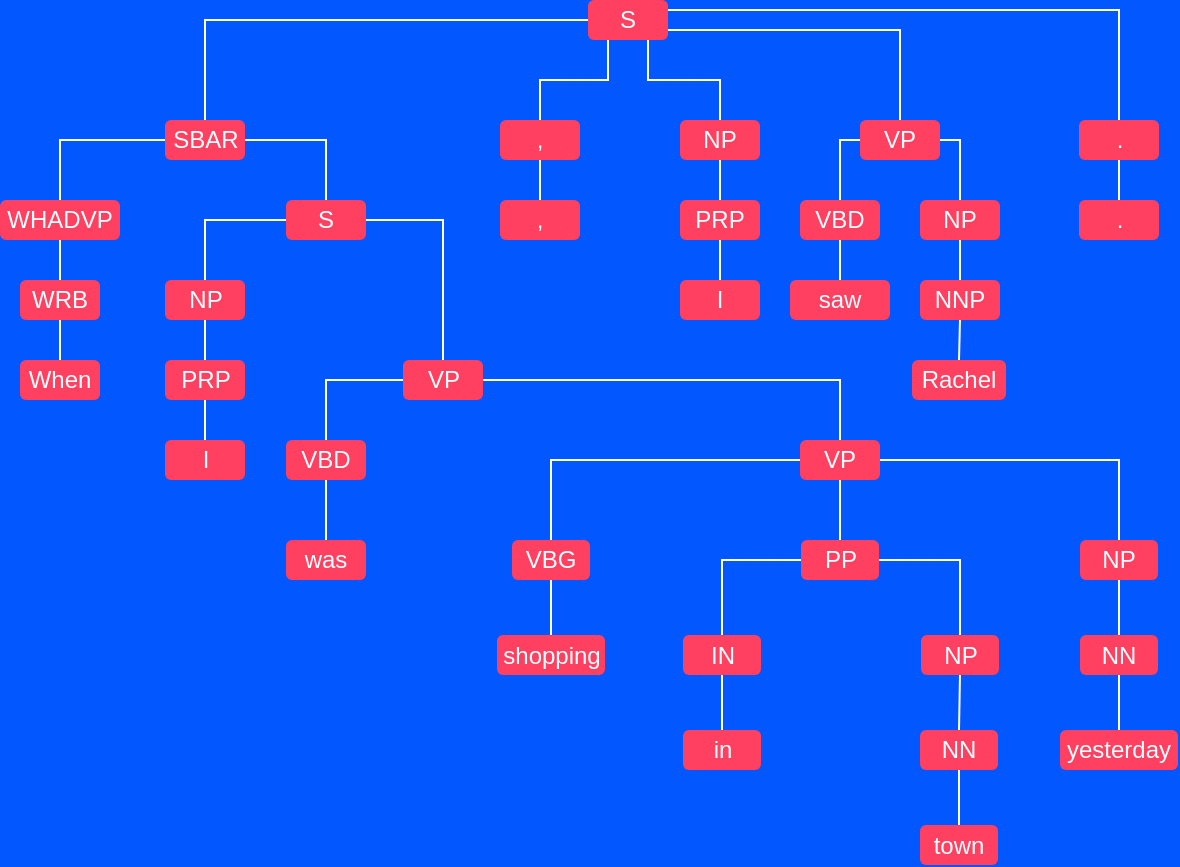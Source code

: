 <mxfile version="12.2.6" type="device" pages="1"><diagram id="y1CanreuWjRoeo5zHI3Q" name="Page-1"><mxGraphModel dx="416" dy="772" grid="0" gridSize="10" guides="1" tooltips="1" connect="1" arrows="1" fold="1" page="1" pageScale="1" pageWidth="827" pageHeight="1169" background="#0357FF" math="0" shadow="0"><root><mxCell id="0"/><mxCell id="1" parent="0"/><mxCell id="8iZlx7jQOE2jGLIJLTD4-42" style="edgeStyle=orthogonalEdgeStyle;rounded=0;orthogonalLoop=1;jettySize=auto;html=1;exitX=0;exitY=0.5;exitDx=0;exitDy=0;entryX=0.5;entryY=0;entryDx=0;entryDy=0;endArrow=none;endFill=0;fillColor=#FFFFFF;strokeColor=#FFFFFF;" parent="1" source="8iZlx7jQOE2jGLIJLTD4-1" target="8iZlx7jQOE2jGLIJLTD4-2" edge="1"><mxGeometry relative="1" as="geometry"/></mxCell><mxCell id="8iZlx7jQOE2jGLIJLTD4-45" style="edgeStyle=orthogonalEdgeStyle;rounded=0;orthogonalLoop=1;jettySize=auto;html=1;exitX=1;exitY=0.75;exitDx=0;exitDy=0;entryX=0.5;entryY=0;entryDx=0;entryDy=0;endArrow=none;endFill=0;strokeColor=#FFFFFF;" parent="1" source="8iZlx7jQOE2jGLIJLTD4-1" target="8iZlx7jQOE2jGLIJLTD4-5" edge="1"><mxGeometry relative="1" as="geometry"><Array as="points"><mxPoint x="580" y="55"/></Array></mxGeometry></mxCell><mxCell id="8iZlx7jQOE2jGLIJLTD4-48" style="edgeStyle=orthogonalEdgeStyle;rounded=0;orthogonalLoop=1;jettySize=auto;html=1;exitX=0.25;exitY=1;exitDx=0;exitDy=0;entryX=0.5;entryY=0;entryDx=0;entryDy=0;endArrow=none;endFill=0;strokeColor=#FFFFFF;" parent="1" source="8iZlx7jQOE2jGLIJLTD4-1" target="8iZlx7jQOE2jGLIJLTD4-3" edge="1"><mxGeometry relative="1" as="geometry"/></mxCell><mxCell id="8iZlx7jQOE2jGLIJLTD4-49" style="edgeStyle=orthogonalEdgeStyle;rounded=0;orthogonalLoop=1;jettySize=auto;html=1;exitX=0.75;exitY=1;exitDx=0;exitDy=0;entryX=0.5;entryY=0;entryDx=0;entryDy=0;endArrow=none;endFill=0;strokeColor=#FFFFFF;" parent="1" source="8iZlx7jQOE2jGLIJLTD4-1" target="8iZlx7jQOE2jGLIJLTD4-4" edge="1"><mxGeometry relative="1" as="geometry"/></mxCell><mxCell id="8iZlx7jQOE2jGLIJLTD4-57" style="edgeStyle=orthogonalEdgeStyle;rounded=0;orthogonalLoop=1;jettySize=auto;html=1;exitX=1;exitY=0.25;exitDx=0;exitDy=0;entryX=0.5;entryY=0;entryDx=0;entryDy=0;endArrow=none;endFill=0;strokeColor=#FFFFFF;" parent="1" source="8iZlx7jQOE2jGLIJLTD4-1" target="8iZlx7jQOE2jGLIJLTD4-6" edge="1"><mxGeometry relative="1" as="geometry"/></mxCell><mxCell id="8iZlx7jQOE2jGLIJLTD4-1" value="&lt;font color=&quot;#ffffff&quot;&gt;S&lt;/font&gt;" style="text;html=1;strokeColor=none;fillColor=#FF4061;align=center;verticalAlign=middle;whiteSpace=wrap;rounded=1;glass=0;" parent="1" vertex="1"><mxGeometry x="424" y="40" width="40" height="20" as="geometry"/></mxCell><mxCell id="8iZlx7jQOE2jGLIJLTD4-52" style="edgeStyle=orthogonalEdgeStyle;rounded=0;orthogonalLoop=1;jettySize=auto;html=1;exitX=0;exitY=0.5;exitDx=0;exitDy=0;entryX=0.5;entryY=0;entryDx=0;entryDy=0;endArrow=none;endFill=0;strokeColor=#FFFFFF;" parent="1" source="8iZlx7jQOE2jGLIJLTD4-2" target="8iZlx7jQOE2jGLIJLTD4-7" edge="1"><mxGeometry relative="1" as="geometry"/></mxCell><mxCell id="UQuqalj1MOi_4Uw2pC4b-9" style="edgeStyle=orthogonalEdgeStyle;rounded=0;orthogonalLoop=1;jettySize=auto;html=1;exitX=1;exitY=0.5;exitDx=0;exitDy=0;entryX=0.5;entryY=0;entryDx=0;entryDy=0;strokeColor=#FFFFFF;endArrow=none;endFill=0;" edge="1" parent="1" source="8iZlx7jQOE2jGLIJLTD4-2" target="8iZlx7jQOE2jGLIJLTD4-10"><mxGeometry relative="1" as="geometry"/></mxCell><mxCell id="8iZlx7jQOE2jGLIJLTD4-2" value="&lt;font color=&quot;#ffffff&quot;&gt;SBAR&lt;/font&gt;" style="text;html=1;strokeColor=none;fillColor=#FF4061;align=center;verticalAlign=middle;whiteSpace=wrap;rounded=1;glass=0;" parent="1" vertex="1"><mxGeometry x="212.5" y="100" width="40" height="20" as="geometry"/></mxCell><mxCell id="8iZlx7jQOE2jGLIJLTD4-53" style="edgeStyle=orthogonalEdgeStyle;rounded=0;orthogonalLoop=1;jettySize=auto;html=1;exitX=0.5;exitY=1;exitDx=0;exitDy=0;entryX=0.5;entryY=0;entryDx=0;entryDy=0;endArrow=none;endFill=0;strokeColor=#FFFFFF;" parent="1" source="8iZlx7jQOE2jGLIJLTD4-3" target="8iZlx7jQOE2jGLIJLTD4-20" edge="1"><mxGeometry relative="1" as="geometry"/></mxCell><mxCell id="8iZlx7jQOE2jGLIJLTD4-3" value="&lt;font color=&quot;#ffffff&quot;&gt;,&lt;/font&gt;" style="text;html=1;strokeColor=none;fillColor=#FF4061;align=center;verticalAlign=middle;whiteSpace=wrap;rounded=1;glass=0;" parent="1" vertex="1"><mxGeometry x="380" y="100" width="40" height="20" as="geometry"/></mxCell><mxCell id="8iZlx7jQOE2jGLIJLTD4-54" style="edgeStyle=orthogonalEdgeStyle;rounded=0;orthogonalLoop=1;jettySize=auto;html=1;exitX=0.5;exitY=1;exitDx=0;exitDy=0;entryX=0.5;entryY=0;entryDx=0;entryDy=0;endArrow=none;endFill=0;strokeColor=#FFFFFF;" parent="1" source="8iZlx7jQOE2jGLIJLTD4-4" target="8iZlx7jQOE2jGLIJLTD4-21" edge="1"><mxGeometry relative="1" as="geometry"/></mxCell><mxCell id="8iZlx7jQOE2jGLIJLTD4-4" value="&lt;font color=&quot;#ffffff&quot;&gt;NP&lt;/font&gt;" style="text;html=1;strokeColor=none;fillColor=#FF4061;align=center;verticalAlign=middle;whiteSpace=wrap;rounded=1;glass=0;" parent="1" vertex="1"><mxGeometry x="470" y="100" width="40" height="20" as="geometry"/></mxCell><mxCell id="UQuqalj1MOi_4Uw2pC4b-14" style="edgeStyle=orthogonalEdgeStyle;rounded=0;orthogonalLoop=1;jettySize=auto;html=1;exitX=1;exitY=0.5;exitDx=0;exitDy=0;entryX=0.5;entryY=0;entryDx=0;entryDy=0;endArrow=none;endFill=0;strokeColor=#FFFFFF;fillColor=#FFFFFF;" edge="1" parent="1" source="8iZlx7jQOE2jGLIJLTD4-5" target="8iZlx7jQOE2jGLIJLTD4-24"><mxGeometry relative="1" as="geometry"/></mxCell><mxCell id="8iZlx7jQOE2jGLIJLTD4-5" value="&lt;font color=&quot;#ffffff&quot;&gt;VP&lt;/font&gt;" style="text;html=1;strokeColor=none;fillColor=#FF4061;align=center;verticalAlign=middle;whiteSpace=wrap;rounded=1;glass=0;" parent="1" vertex="1"><mxGeometry x="560" y="100" width="40" height="20" as="geometry"/></mxCell><mxCell id="8iZlx7jQOE2jGLIJLTD4-59" style="edgeStyle=orthogonalEdgeStyle;rounded=0;orthogonalLoop=1;jettySize=auto;html=1;exitX=0.5;exitY=1;exitDx=0;exitDy=0;entryX=0.5;entryY=0;entryDx=0;entryDy=0;endArrow=none;endFill=0;strokeColor=#FFFFFF;" parent="1" source="8iZlx7jQOE2jGLIJLTD4-6" target="8iZlx7jQOE2jGLIJLTD4-58" edge="1"><mxGeometry relative="1" as="geometry"/></mxCell><mxCell id="8iZlx7jQOE2jGLIJLTD4-6" value="&lt;font color=&quot;#ffffff&quot;&gt;.&lt;/font&gt;" style="text;html=1;strokeColor=none;fillColor=#FF4061;align=center;verticalAlign=middle;whiteSpace=wrap;rounded=1;glass=0;" parent="1" vertex="1"><mxGeometry x="669.5" y="100" width="40" height="20" as="geometry"/></mxCell><mxCell id="UQuqalj1MOi_4Uw2pC4b-5" style="edgeStyle=orthogonalEdgeStyle;rounded=0;orthogonalLoop=1;jettySize=auto;html=1;exitX=0.5;exitY=1;exitDx=0;exitDy=0;entryX=0.5;entryY=0;entryDx=0;entryDy=0;strokeColor=#FFFFFF;fillColor=#FFFFFF;endArrow=none;endFill=0;" edge="1" parent="1" source="8iZlx7jQOE2jGLIJLTD4-7" target="8iZlx7jQOE2jGLIJLTD4-8"><mxGeometry relative="1" as="geometry"/></mxCell><mxCell id="8iZlx7jQOE2jGLIJLTD4-7" value="&lt;font color=&quot;#ffffff&quot;&gt;WHADVP&lt;/font&gt;" style="text;html=1;strokeColor=none;fillColor=#FF4061;align=center;verticalAlign=middle;whiteSpace=wrap;rounded=1;glass=0;" parent="1" vertex="1"><mxGeometry x="130" y="140" width="60" height="20" as="geometry"/></mxCell><mxCell id="8iZlx7jQOE2jGLIJLTD4-63" style="edgeStyle=orthogonalEdgeStyle;rounded=0;orthogonalLoop=1;jettySize=auto;html=1;exitX=0.5;exitY=1;exitDx=0;exitDy=0;entryX=0.5;entryY=0;entryDx=0;entryDy=0;endArrow=none;endFill=0;strokeColor=#FFFFFF;" parent="1" source="8iZlx7jQOE2jGLIJLTD4-8" target="8iZlx7jQOE2jGLIJLTD4-17" edge="1"><mxGeometry relative="1" as="geometry"/></mxCell><mxCell id="8iZlx7jQOE2jGLIJLTD4-8" value="&lt;font color=&quot;#ffffff&quot;&gt;WRB&lt;/font&gt;" style="text;html=1;strokeColor=none;fillColor=#FF4061;align=center;verticalAlign=middle;whiteSpace=wrap;rounded=1;" parent="1" vertex="1"><mxGeometry x="140" y="180" width="40" height="20" as="geometry"/></mxCell><mxCell id="8iZlx7jQOE2jGLIJLTD4-65" style="edgeStyle=orthogonalEdgeStyle;rounded=0;orthogonalLoop=1;jettySize=auto;html=1;exitX=0.5;exitY=1;exitDx=0;exitDy=0;entryX=0.5;entryY=0;entryDx=0;entryDy=0;endArrow=none;endFill=0;strokeColor=#FFFFFF;" parent="1" source="8iZlx7jQOE2jGLIJLTD4-9" target="8iZlx7jQOE2jGLIJLTD4-12" edge="1"><mxGeometry relative="1" as="geometry"/></mxCell><mxCell id="8iZlx7jQOE2jGLIJLTD4-9" value="&lt;font color=&quot;#ffffff&quot;&gt;NP&lt;/font&gt;" style="text;html=1;strokeColor=none;fillColor=#FF4061;align=center;verticalAlign=middle;whiteSpace=wrap;rounded=1;glass=0;" parent="1" vertex="1"><mxGeometry x="212.5" y="180" width="40" height="20" as="geometry"/></mxCell><mxCell id="UQuqalj1MOi_4Uw2pC4b-57" style="edgeStyle=orthogonalEdgeStyle;rounded=0;orthogonalLoop=1;jettySize=auto;html=1;exitX=0;exitY=0.5;exitDx=0;exitDy=0;entryX=0.5;entryY=0;entryDx=0;entryDy=0;endArrow=none;endFill=0;strokeColor=#FFFFFF;fillColor=#FFFFFF;" edge="1" parent="1" source="8iZlx7jQOE2jGLIJLTD4-10" target="8iZlx7jQOE2jGLIJLTD4-9"><mxGeometry relative="1" as="geometry"/></mxCell><mxCell id="UQuqalj1MOi_4Uw2pC4b-58" style="edgeStyle=orthogonalEdgeStyle;rounded=0;orthogonalLoop=1;jettySize=auto;html=1;exitX=1;exitY=0.5;exitDx=0;exitDy=0;entryX=0.5;entryY=0;entryDx=0;entryDy=0;endArrow=none;endFill=0;strokeColor=#FFFFFF;fillColor=#FFFFFF;" edge="1" parent="1" source="8iZlx7jQOE2jGLIJLTD4-10" target="8iZlx7jQOE2jGLIJLTD4-18"><mxGeometry relative="1" as="geometry"/></mxCell><mxCell id="8iZlx7jQOE2jGLIJLTD4-10" value="&lt;font color=&quot;#ffffff&quot;&gt;S&lt;/font&gt;" style="text;html=1;strokeColor=none;fillColor=#FF4061;align=center;verticalAlign=middle;whiteSpace=wrap;rounded=1;glass=0;" parent="1" vertex="1"><mxGeometry x="273" y="140" width="40" height="20" as="geometry"/></mxCell><mxCell id="8iZlx7jQOE2jGLIJLTD4-68" style="edgeStyle=orthogonalEdgeStyle;rounded=0;orthogonalLoop=1;jettySize=auto;html=1;exitX=0.5;exitY=1;exitDx=0;exitDy=0;entryX=0.5;entryY=0;entryDx=0;entryDy=0;endArrow=none;endFill=0;strokeColor=#FFFFFF;" parent="1" source="8iZlx7jQOE2jGLIJLTD4-12" target="8iZlx7jQOE2jGLIJLTD4-15" edge="1"><mxGeometry relative="1" as="geometry"/></mxCell><mxCell id="8iZlx7jQOE2jGLIJLTD4-12" value="&lt;font color=&quot;#ffffff&quot;&gt;PRP&lt;/font&gt;" style="text;html=1;strokeColor=none;fillColor=#FF4061;align=center;verticalAlign=middle;whiteSpace=wrap;rounded=1;glass=0;" parent="1" vertex="1"><mxGeometry x="212.5" y="220" width="40" height="20" as="geometry"/></mxCell><mxCell id="8iZlx7jQOE2jGLIJLTD4-15" value="&lt;font color=&quot;#ffffff&quot;&gt;I&lt;/font&gt;" style="text;html=1;strokeColor=none;fillColor=#FF4061;align=center;verticalAlign=middle;whiteSpace=wrap;rounded=1;fontColor=#333333;glass=0;" parent="1" vertex="1"><mxGeometry x="212.5" y="260" width="40" height="20" as="geometry"/></mxCell><mxCell id="8iZlx7jQOE2jGLIJLTD4-17" value="&lt;font color=&quot;#ffffff&quot;&gt;When&lt;/font&gt;" style="text;html=1;strokeColor=none;fillColor=#FF4061;align=center;verticalAlign=middle;whiteSpace=wrap;rounded=1;fontColor=#333333;glass=0;" parent="1" vertex="1"><mxGeometry x="140" y="220" width="40" height="20" as="geometry"/></mxCell><mxCell id="UQuqalj1MOi_4Uw2pC4b-16" style="edgeStyle=orthogonalEdgeStyle;rounded=0;orthogonalLoop=1;jettySize=auto;html=1;exitX=1;exitY=0.5;exitDx=0;exitDy=0;entryX=0.5;entryY=0;entryDx=0;entryDy=0;endArrow=none;endFill=0;strokeColor=#FFFFFF;fillColor=#FFFFFF;" edge="1" parent="1" source="8iZlx7jQOE2jGLIJLTD4-18" target="UQuqalj1MOi_4Uw2pC4b-15"><mxGeometry relative="1" as="geometry"><Array as="points"><mxPoint x="550" y="230"/></Array></mxGeometry></mxCell><mxCell id="UQuqalj1MOi_4Uw2pC4b-59" style="edgeStyle=orthogonalEdgeStyle;rounded=0;orthogonalLoop=1;jettySize=auto;html=1;exitX=0;exitY=0.5;exitDx=0;exitDy=0;entryX=0.5;entryY=0;entryDx=0;entryDy=0;endArrow=none;endFill=0;strokeColor=#FFFFFF;fillColor=#FFFFFF;" edge="1" parent="1" source="8iZlx7jQOE2jGLIJLTD4-18" target="8iZlx7jQOE2jGLIJLTD4-19"><mxGeometry relative="1" as="geometry"/></mxCell><mxCell id="8iZlx7jQOE2jGLIJLTD4-18" value="&lt;font color=&quot;#ffffff&quot;&gt;VP&lt;/font&gt;" style="text;html=1;strokeColor=none;fillColor=#FF4061;align=center;verticalAlign=middle;whiteSpace=wrap;rounded=1;glass=0;" parent="1" vertex="1"><mxGeometry x="331.5" y="220" width="40" height="20" as="geometry"/></mxCell><mxCell id="UQuqalj1MOi_4Uw2pC4b-12" style="edgeStyle=orthogonalEdgeStyle;rounded=0;orthogonalLoop=1;jettySize=auto;html=1;exitX=0.5;exitY=1;exitDx=0;exitDy=0;entryX=0.5;entryY=0;entryDx=0;entryDy=0;endArrow=none;endFill=0;strokeColor=#FFFFFF;fillColor=#FFFFFF;" edge="1" parent="1" source="8iZlx7jQOE2jGLIJLTD4-19" target="UQuqalj1MOi_4Uw2pC4b-11"><mxGeometry relative="1" as="geometry"/></mxCell><mxCell id="8iZlx7jQOE2jGLIJLTD4-19" value="&lt;font color=&quot;#ffffff&quot;&gt;VBD&lt;/font&gt;" style="text;html=1;strokeColor=none;fillColor=#FF4061;align=center;verticalAlign=middle;whiteSpace=wrap;rounded=1;fontColor=#333333;glass=0;" parent="1" vertex="1"><mxGeometry x="273" y="260" width="40" height="20" as="geometry"/></mxCell><mxCell id="8iZlx7jQOE2jGLIJLTD4-20" value="&lt;font color=&quot;#ffffff&quot;&gt;,&lt;/font&gt;" style="text;html=1;align=center;verticalAlign=middle;whiteSpace=wrap;rounded=1;fillColor=#FF4061;strokeColor=none;fontColor=#333333;glass=0;" parent="1" vertex="1"><mxGeometry x="380" y="140" width="40" height="20" as="geometry"/></mxCell><mxCell id="8iZlx7jQOE2jGLIJLTD4-72" style="edgeStyle=orthogonalEdgeStyle;rounded=0;orthogonalLoop=1;jettySize=auto;html=1;exitX=0.5;exitY=1;exitDx=0;exitDy=0;entryX=0.5;entryY=0;entryDx=0;entryDy=0;endArrow=none;endFill=0;strokeColor=#FFFFFF;" parent="1" source="8iZlx7jQOE2jGLIJLTD4-21" target="8iZlx7jQOE2jGLIJLTD4-22" edge="1"><mxGeometry relative="1" as="geometry"/></mxCell><mxCell id="8iZlx7jQOE2jGLIJLTD4-21" value="&lt;font color=&quot;#ffffff&quot;&gt;PRP&lt;/font&gt;" style="text;html=1;strokeColor=none;fillColor=#FF4061;align=center;verticalAlign=middle;whiteSpace=wrap;rounded=1;glass=0;" parent="1" vertex="1"><mxGeometry x="470" y="140" width="40" height="20" as="geometry"/></mxCell><mxCell id="8iZlx7jQOE2jGLIJLTD4-22" value="&lt;font color=&quot;#ffffff&quot;&gt;I&lt;/font&gt;" style="text;html=1;strokeColor=none;fillColor=#FF4061;align=center;verticalAlign=middle;whiteSpace=wrap;rounded=1;fontColor=#333333;glass=0;" parent="1" vertex="1"><mxGeometry x="470" y="180" width="40" height="20" as="geometry"/></mxCell><mxCell id="8iZlx7jQOE2jGLIJLTD4-73" style="edgeStyle=orthogonalEdgeStyle;rounded=0;orthogonalLoop=1;jettySize=auto;html=1;exitX=0.5;exitY=1;exitDx=0;exitDy=0;entryX=0.5;entryY=0;entryDx=0;entryDy=0;endArrow=none;endFill=0;strokeColor=#FFFFFF;" parent="1" source="8iZlx7jQOE2jGLIJLTD4-23" target="8iZlx7jQOE2jGLIJLTD4-25" edge="1"><mxGeometry relative="1" as="geometry"/></mxCell><mxCell id="UQuqalj1MOi_4Uw2pC4b-13" style="edgeStyle=orthogonalEdgeStyle;rounded=0;orthogonalLoop=1;jettySize=auto;html=1;exitX=0.5;exitY=0;exitDx=0;exitDy=0;entryX=0;entryY=0.5;entryDx=0;entryDy=0;endArrow=none;endFill=0;strokeColor=#FFFFFF;fillColor=#FFFFFF;" edge="1" parent="1" source="8iZlx7jQOE2jGLIJLTD4-23" target="8iZlx7jQOE2jGLIJLTD4-5"><mxGeometry relative="1" as="geometry"><Array as="points"><mxPoint x="550" y="110"/></Array></mxGeometry></mxCell><mxCell id="8iZlx7jQOE2jGLIJLTD4-23" value="&lt;font color=&quot;#ffffff&quot;&gt;VBD&lt;/font&gt;" style="text;html=1;strokeColor=none;fillColor=#FF4061;align=center;verticalAlign=middle;whiteSpace=wrap;rounded=1;glass=0;" parent="1" vertex="1"><mxGeometry x="530" y="140" width="40" height="20" as="geometry"/></mxCell><mxCell id="8iZlx7jQOE2jGLIJLTD4-74" style="edgeStyle=orthogonalEdgeStyle;rounded=0;orthogonalLoop=1;jettySize=auto;html=1;exitX=0.5;exitY=1;exitDx=0;exitDy=0;entryX=0.5;entryY=0;entryDx=0;entryDy=0;endArrow=none;endFill=0;strokeColor=#FFFFFF;" parent="1" source="8iZlx7jQOE2jGLIJLTD4-24" target="8iZlx7jQOE2jGLIJLTD4-26" edge="1"><mxGeometry relative="1" as="geometry"/></mxCell><mxCell id="8iZlx7jQOE2jGLIJLTD4-24" value="&lt;font color=&quot;#ffffff&quot;&gt;NP&lt;/font&gt;" style="text;html=1;strokeColor=none;fillColor=#FF4061;align=center;verticalAlign=middle;whiteSpace=wrap;rounded=1;glass=0;" parent="1" vertex="1"><mxGeometry x="590" y="140" width="40" height="20" as="geometry"/></mxCell><mxCell id="8iZlx7jQOE2jGLIJLTD4-25" value="&lt;font color=&quot;#ffffff&quot;&gt;saw&lt;/font&gt;" style="text;html=1;strokeColor=none;fillColor=#FF4061;align=center;verticalAlign=middle;whiteSpace=wrap;rounded=1;fontColor=#333333;glass=0;" parent="1" vertex="1"><mxGeometry x="525" y="180" width="50" height="20" as="geometry"/></mxCell><mxCell id="8iZlx7jQOE2jGLIJLTD4-26" value="&lt;font color=&quot;#ffffff&quot;&gt;NNP&lt;/font&gt;" style="text;html=1;strokeColor=none;fillColor=#FF4061;align=center;verticalAlign=middle;whiteSpace=wrap;rounded=1;glass=0;" parent="1" vertex="1"><mxGeometry x="590" y="180" width="40" height="20" as="geometry"/></mxCell><mxCell id="8iZlx7jQOE2jGLIJLTD4-91" style="edgeStyle=orthogonalEdgeStyle;rounded=0;orthogonalLoop=1;jettySize=auto;html=1;exitX=0.5;exitY=0;exitDx=0;exitDy=0;entryX=0.5;entryY=1;entryDx=0;entryDy=0;endArrow=none;endFill=0;strokeColor=#FFFFFF;" parent="1" source="8iZlx7jQOE2jGLIJLTD4-27" target="8iZlx7jQOE2jGLIJLTD4-26" edge="1"><mxGeometry relative="1" as="geometry"/></mxCell><mxCell id="8iZlx7jQOE2jGLIJLTD4-27" value="&lt;font color=&quot;#ffffff&quot;&gt;Rachel&lt;/font&gt;" style="text;html=1;strokeColor=none;fillColor=#FF4061;align=center;verticalAlign=middle;whiteSpace=wrap;rounded=1;glass=0;" parent="1" vertex="1"><mxGeometry x="586" y="220" width="47" height="20" as="geometry"/></mxCell><mxCell id="8iZlx7jQOE2jGLIJLTD4-58" value="&lt;font color=&quot;#ffffff&quot;&gt;.&lt;/font&gt;" style="text;html=1;strokeColor=none;fillColor=#FF4061;align=center;verticalAlign=middle;whiteSpace=wrap;rounded=1;fontColor=#333333;glass=0;" parent="1" vertex="1"><mxGeometry x="669.5" y="140" width="40" height="20" as="geometry"/></mxCell><mxCell id="UQuqalj1MOi_4Uw2pC4b-11" value="&lt;font color=&quot;#ffffff&quot;&gt;was&lt;/font&gt;" style="text;html=1;strokeColor=none;fillColor=#FF4061;align=center;verticalAlign=middle;whiteSpace=wrap;rounded=1;fontColor=#333333;glass=0;" vertex="1" parent="1"><mxGeometry x="273" y="310" width="40" height="20" as="geometry"/></mxCell><mxCell id="UQuqalj1MOi_4Uw2pC4b-35" style="edgeStyle=orthogonalEdgeStyle;rounded=0;orthogonalLoop=1;jettySize=auto;html=1;exitX=1;exitY=0.5;exitDx=0;exitDy=0;entryX=0.5;entryY=0;entryDx=0;entryDy=0;endArrow=none;endFill=0;strokeColor=#FFFFFF;fillColor=#FFFFFF;" edge="1" parent="1" source="UQuqalj1MOi_4Uw2pC4b-15" target="UQuqalj1MOi_4Uw2pC4b-29"><mxGeometry relative="1" as="geometry"/></mxCell><mxCell id="UQuqalj1MOi_4Uw2pC4b-48" style="edgeStyle=orthogonalEdgeStyle;rounded=0;orthogonalLoop=1;jettySize=auto;html=1;exitX=0.5;exitY=1;exitDx=0;exitDy=0;entryX=0.5;entryY=0;entryDx=0;entryDy=0;endArrow=none;endFill=0;strokeColor=#FFFFFF;fillColor=#FFFFFF;" edge="1" parent="1" source="UQuqalj1MOi_4Uw2pC4b-15" target="UQuqalj1MOi_4Uw2pC4b-38"><mxGeometry relative="1" as="geometry"/></mxCell><mxCell id="UQuqalj1MOi_4Uw2pC4b-15" value="&lt;font color=&quot;#ffffff&quot;&gt;VP&lt;/font&gt;" style="text;html=1;strokeColor=none;fillColor=#FF4061;align=center;verticalAlign=middle;whiteSpace=wrap;rounded=1;fontColor=#333333;glass=0;" vertex="1" parent="1"><mxGeometry x="530" y="260" width="40" height="20" as="geometry"/></mxCell><mxCell id="UQuqalj1MOi_4Uw2pC4b-31" style="edgeStyle=orthogonalEdgeStyle;rounded=0;orthogonalLoop=1;jettySize=auto;html=1;exitX=0.5;exitY=0;exitDx=0;exitDy=0;entryX=0.5;entryY=1;entryDx=0;entryDy=0;endArrow=none;endFill=0;strokeColor=#FFFFFF;fillColor=#FFFFFF;" edge="1" parent="1" source="UQuqalj1MOi_4Uw2pC4b-17" target="UQuqalj1MOi_4Uw2pC4b-22"><mxGeometry relative="1" as="geometry"/></mxCell><mxCell id="UQuqalj1MOi_4Uw2pC4b-17" value="&lt;font color=&quot;#ffffff&quot;&gt;shopping&lt;/font&gt;" style="text;html=1;strokeColor=none;fillColor=#FF4061;align=center;verticalAlign=middle;whiteSpace=wrap;rounded=1;fontColor=#333333;glass=0;" vertex="1" parent="1"><mxGeometry x="378.5" y="357.5" width="54" height="20" as="geometry"/></mxCell><mxCell id="UQuqalj1MOi_4Uw2pC4b-32" style="edgeStyle=orthogonalEdgeStyle;rounded=0;orthogonalLoop=1;jettySize=auto;html=1;exitX=0.5;exitY=0;exitDx=0;exitDy=0;entryX=0;entryY=0.5;entryDx=0;entryDy=0;endArrow=none;endFill=0;strokeColor=#FFFFFF;fillColor=#FFFFFF;" edge="1" parent="1" source="UQuqalj1MOi_4Uw2pC4b-22" target="UQuqalj1MOi_4Uw2pC4b-15"><mxGeometry relative="1" as="geometry"><Array as="points"><mxPoint x="406" y="270"/></Array></mxGeometry></mxCell><mxCell id="UQuqalj1MOi_4Uw2pC4b-22" value="&lt;font color=&quot;#ffffff&quot;&gt;VBG&lt;/font&gt;" style="text;html=1;strokeColor=none;fillColor=#FF4061;align=center;verticalAlign=middle;whiteSpace=wrap;rounded=1;fontColor=#333333;glass=0;" vertex="1" parent="1"><mxGeometry x="386" y="310" width="39" height="20" as="geometry"/></mxCell><mxCell id="UQuqalj1MOi_4Uw2pC4b-29" value="&lt;font color=&quot;#ffffff&quot;&gt;NP&lt;/font&gt;" style="text;html=1;strokeColor=none;fillColor=#FF4061;align=center;verticalAlign=middle;whiteSpace=wrap;rounded=1;fontColor=#333333;glass=0;" vertex="1" parent="1"><mxGeometry x="670" y="310" width="39" height="20" as="geometry"/></mxCell><mxCell id="UQuqalj1MOi_4Uw2pC4b-37" style="edgeStyle=orthogonalEdgeStyle;rounded=0;orthogonalLoop=1;jettySize=auto;html=1;exitX=0.5;exitY=1;exitDx=0;exitDy=0;entryX=0.5;entryY=0;entryDx=0;entryDy=0;endArrow=none;endFill=0;strokeColor=#FFFFFF;fillColor=#FFFFFF;" edge="1" parent="1" source="UQuqalj1MOi_4Uw2pC4b-33" target="UQuqalj1MOi_4Uw2pC4b-36"><mxGeometry relative="1" as="geometry"/></mxCell><mxCell id="UQuqalj1MOi_4Uw2pC4b-42" style="edgeStyle=orthogonalEdgeStyle;rounded=0;orthogonalLoop=1;jettySize=auto;html=1;exitX=0.5;exitY=0;exitDx=0;exitDy=0;entryX=0.5;entryY=1;entryDx=0;entryDy=0;endArrow=none;endFill=0;strokeColor=#FFFFFF;fillColor=#FFFFFF;" edge="1" parent="1" source="UQuqalj1MOi_4Uw2pC4b-33" target="UQuqalj1MOi_4Uw2pC4b-29"><mxGeometry relative="1" as="geometry"/></mxCell><mxCell id="UQuqalj1MOi_4Uw2pC4b-33" value="&lt;font color=&quot;#ffffff&quot;&gt;NN&lt;/font&gt;" style="text;html=1;strokeColor=none;fillColor=#FF4061;align=center;verticalAlign=middle;whiteSpace=wrap;rounded=1;fontColor=#333333;glass=0;" vertex="1" parent="1"><mxGeometry x="670" y="357.5" width="39" height="20" as="geometry"/></mxCell><mxCell id="UQuqalj1MOi_4Uw2pC4b-36" value="&lt;font color=&quot;#ffffff&quot;&gt;yesterday&lt;/font&gt;" style="text;html=1;strokeColor=none;fillColor=#FF4061;align=center;verticalAlign=middle;whiteSpace=wrap;rounded=1;fontColor=#333333;glass=0;" vertex="1" parent="1"><mxGeometry x="660" y="405" width="59" height="20" as="geometry"/></mxCell><mxCell id="UQuqalj1MOi_4Uw2pC4b-49" style="edgeStyle=orthogonalEdgeStyle;rounded=0;orthogonalLoop=1;jettySize=auto;html=1;exitX=1;exitY=0.5;exitDx=0;exitDy=0;entryX=0.5;entryY=0;entryDx=0;entryDy=0;endArrow=none;endFill=0;strokeColor=#FFFFFF;fillColor=#FFFFFF;" edge="1" parent="1" source="UQuqalj1MOi_4Uw2pC4b-38" target="UQuqalj1MOi_4Uw2pC4b-40"><mxGeometry relative="1" as="geometry"/></mxCell><mxCell id="UQuqalj1MOi_4Uw2pC4b-55" style="edgeStyle=orthogonalEdgeStyle;rounded=0;orthogonalLoop=1;jettySize=auto;html=1;exitX=0;exitY=0.5;exitDx=0;exitDy=0;entryX=0.5;entryY=0;entryDx=0;entryDy=0;endArrow=none;endFill=0;strokeColor=#FFFFFF;fillColor=#FFFFFF;" edge="1" parent="1" source="UQuqalj1MOi_4Uw2pC4b-38" target="UQuqalj1MOi_4Uw2pC4b-39"><mxGeometry relative="1" as="geometry"/></mxCell><mxCell id="UQuqalj1MOi_4Uw2pC4b-38" value="&lt;font color=&quot;#ffffff&quot;&gt;PP&lt;/font&gt;" style="text;html=1;strokeColor=none;fillColor=#FF4061;align=center;verticalAlign=middle;whiteSpace=wrap;rounded=1;fontColor=#333333;glass=0;" vertex="1" parent="1"><mxGeometry x="530.5" y="310" width="39" height="20" as="geometry"/></mxCell><mxCell id="UQuqalj1MOi_4Uw2pC4b-56" style="edgeStyle=orthogonalEdgeStyle;rounded=0;orthogonalLoop=1;jettySize=auto;html=1;exitX=0.5;exitY=1;exitDx=0;exitDy=0;entryX=0.5;entryY=0;entryDx=0;entryDy=0;endArrow=none;endFill=0;strokeColor=#FFFFFF;fillColor=#FFFFFF;" edge="1" parent="1" source="UQuqalj1MOi_4Uw2pC4b-39" target="UQuqalj1MOi_4Uw2pC4b-41"><mxGeometry relative="1" as="geometry"/></mxCell><mxCell id="UQuqalj1MOi_4Uw2pC4b-39" value="&lt;font color=&quot;#ffffff&quot;&gt;IN&lt;/font&gt;" style="text;html=1;strokeColor=none;fillColor=#FF4061;align=center;verticalAlign=middle;whiteSpace=wrap;rounded=1;fontColor=#333333;glass=0;" vertex="1" parent="1"><mxGeometry x="471.5" y="357.5" width="39" height="20" as="geometry"/></mxCell><mxCell id="UQuqalj1MOi_4Uw2pC4b-68" style="edgeStyle=orthogonalEdgeStyle;rounded=0;orthogonalLoop=1;jettySize=auto;html=1;exitX=0.5;exitY=1;exitDx=0;exitDy=0;entryX=0.5;entryY=0;entryDx=0;entryDy=0;endArrow=none;endFill=0;strokeColor=#FFFFFF;fillColor=#FFFFFF;" edge="1" parent="1" source="UQuqalj1MOi_4Uw2pC4b-40" target="UQuqalj1MOi_4Uw2pC4b-44"><mxGeometry relative="1" as="geometry"/></mxCell><mxCell id="UQuqalj1MOi_4Uw2pC4b-40" value="&lt;font color=&quot;#ffffff&quot;&gt;NP&lt;/font&gt;" style="text;html=1;strokeColor=none;fillColor=#FF4061;align=center;verticalAlign=middle;whiteSpace=wrap;rounded=1;fontColor=#333333;glass=0;" vertex="1" parent="1"><mxGeometry x="590.5" y="357.5" width="39" height="20" as="geometry"/></mxCell><mxCell id="UQuqalj1MOi_4Uw2pC4b-41" value="&lt;font color=&quot;#ffffff&quot;&gt;in&lt;/font&gt;" style="text;html=1;strokeColor=none;fillColor=#FF4061;align=center;verticalAlign=middle;whiteSpace=wrap;rounded=1;fontColor=#333333;glass=0;" vertex="1" parent="1"><mxGeometry x="471.5" y="405" width="39" height="20" as="geometry"/></mxCell><mxCell id="UQuqalj1MOi_4Uw2pC4b-54" style="edgeStyle=orthogonalEdgeStyle;rounded=0;orthogonalLoop=1;jettySize=auto;html=1;exitX=0.5;exitY=1;exitDx=0;exitDy=0;entryX=0.5;entryY=0;entryDx=0;entryDy=0;endArrow=none;endFill=0;strokeColor=#FFFFFF;fillColor=#FFFFFF;" edge="1" parent="1" source="UQuqalj1MOi_4Uw2pC4b-44" target="UQuqalj1MOi_4Uw2pC4b-47"><mxGeometry relative="1" as="geometry"/></mxCell><mxCell id="UQuqalj1MOi_4Uw2pC4b-44" value="&lt;font color=&quot;#ffffff&quot;&gt;NN&lt;/font&gt;" style="text;html=1;strokeColor=none;fillColor=#FF4061;align=center;verticalAlign=middle;whiteSpace=wrap;rounded=1;fontColor=#333333;glass=0;" vertex="1" parent="1"><mxGeometry x="590" y="405" width="39" height="20" as="geometry"/></mxCell><mxCell id="UQuqalj1MOi_4Uw2pC4b-47" value="&lt;font color=&quot;#ffffff&quot;&gt;town&lt;/font&gt;" style="text;html=1;strokeColor=none;fillColor=#FF4061;align=center;verticalAlign=middle;whiteSpace=wrap;rounded=1;fontColor=#333333;glass=0;" vertex="1" parent="1"><mxGeometry x="590" y="452.5" width="39" height="20" as="geometry"/></mxCell></root></mxGraphModel></diagram></mxfile>